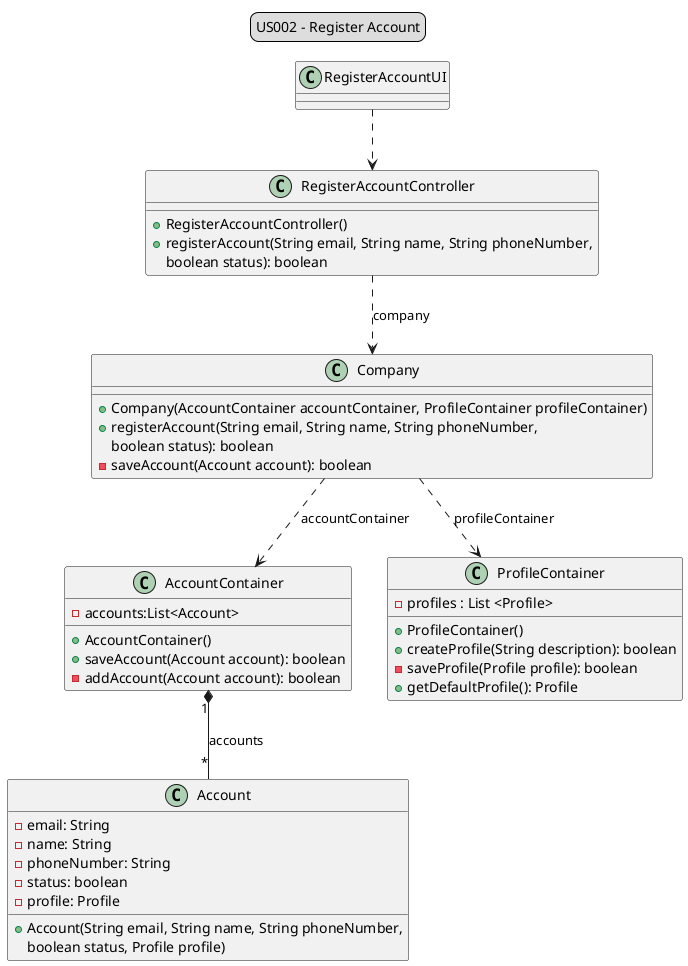 @startuml
legend top
US002 - Register Account
end legend

'..|> implementation
'-- associado
'..> depende

RegisterAccountUI..>RegisterAccountController
AccountContainer "1" *-- "*" Account : accounts
RegisterAccountController..> Company : company
Company ..> AccountContainer : accountContainer
Company ..> ProfileContainer : profileContainer


class RegisterAccountUI {}

class RegisterAccountController{
+RegisterAccountController()
+registerAccount(String email, String name, String phoneNumber,
boolean status): boolean
}

class Company{
+Company(AccountContainer accountContainer, ProfileContainer profileContainer)
+registerAccount(String email, String name, String phoneNumber,
 boolean status): boolean
-saveAccount(Account account): boolean
}

class AccountContainer{
-accounts:List<Account>
+AccountContainer()
+saveAccount(Account account): boolean
-addAccount(Account account): boolean
}

class ProfileContainer {
-profiles : List <Profile>
+ProfileContainer()
+createProfile(String description): boolean
-saveProfile(Profile profile): boolean
+getDefaultProfile(): Profile
}

class Account {
-email: String
-name: String
-phoneNumber: String
-status: boolean
-profile: Profile
+Account(String email, String name, String phoneNumber,
boolean status, Profile profile)
}


@enduml